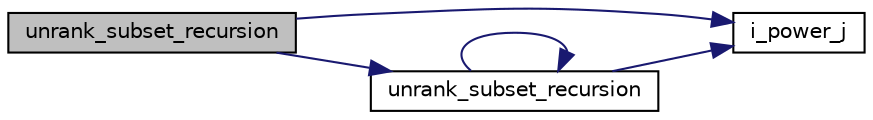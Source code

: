 digraph "unrank_subset_recursion"
{
  edge [fontname="Helvetica",fontsize="10",labelfontname="Helvetica",labelfontsize="10"];
  node [fontname="Helvetica",fontsize="10",shape=record];
  rankdir="LR";
  Node4396 [label="unrank_subset_recursion",height=0.2,width=0.4,color="black", fillcolor="grey75", style="filled", fontcolor="black"];
  Node4396 -> Node4397 [color="midnightblue",fontsize="10",style="solid",fontname="Helvetica"];
  Node4397 [label="i_power_j",height=0.2,width=0.4,color="black", fillcolor="white", style="filled",URL="$de/dc5/algebra__and__number__theory_8h.html#a39b321523e8957d701618bb5cac542b5"];
  Node4396 -> Node4398 [color="midnightblue",fontsize="10",style="solid",fontname="Helvetica"];
  Node4398 [label="unrank_subset_recursion",height=0.2,width=0.4,color="black", fillcolor="white", style="filled",URL="$d2/d7c/combinatorics_8_c.html#a3df2e873c4f1de0dd86f104f67db709b"];
  Node4398 -> Node4397 [color="midnightblue",fontsize="10",style="solid",fontname="Helvetica"];
  Node4398 -> Node4398 [color="midnightblue",fontsize="10",style="solid",fontname="Helvetica"];
}
